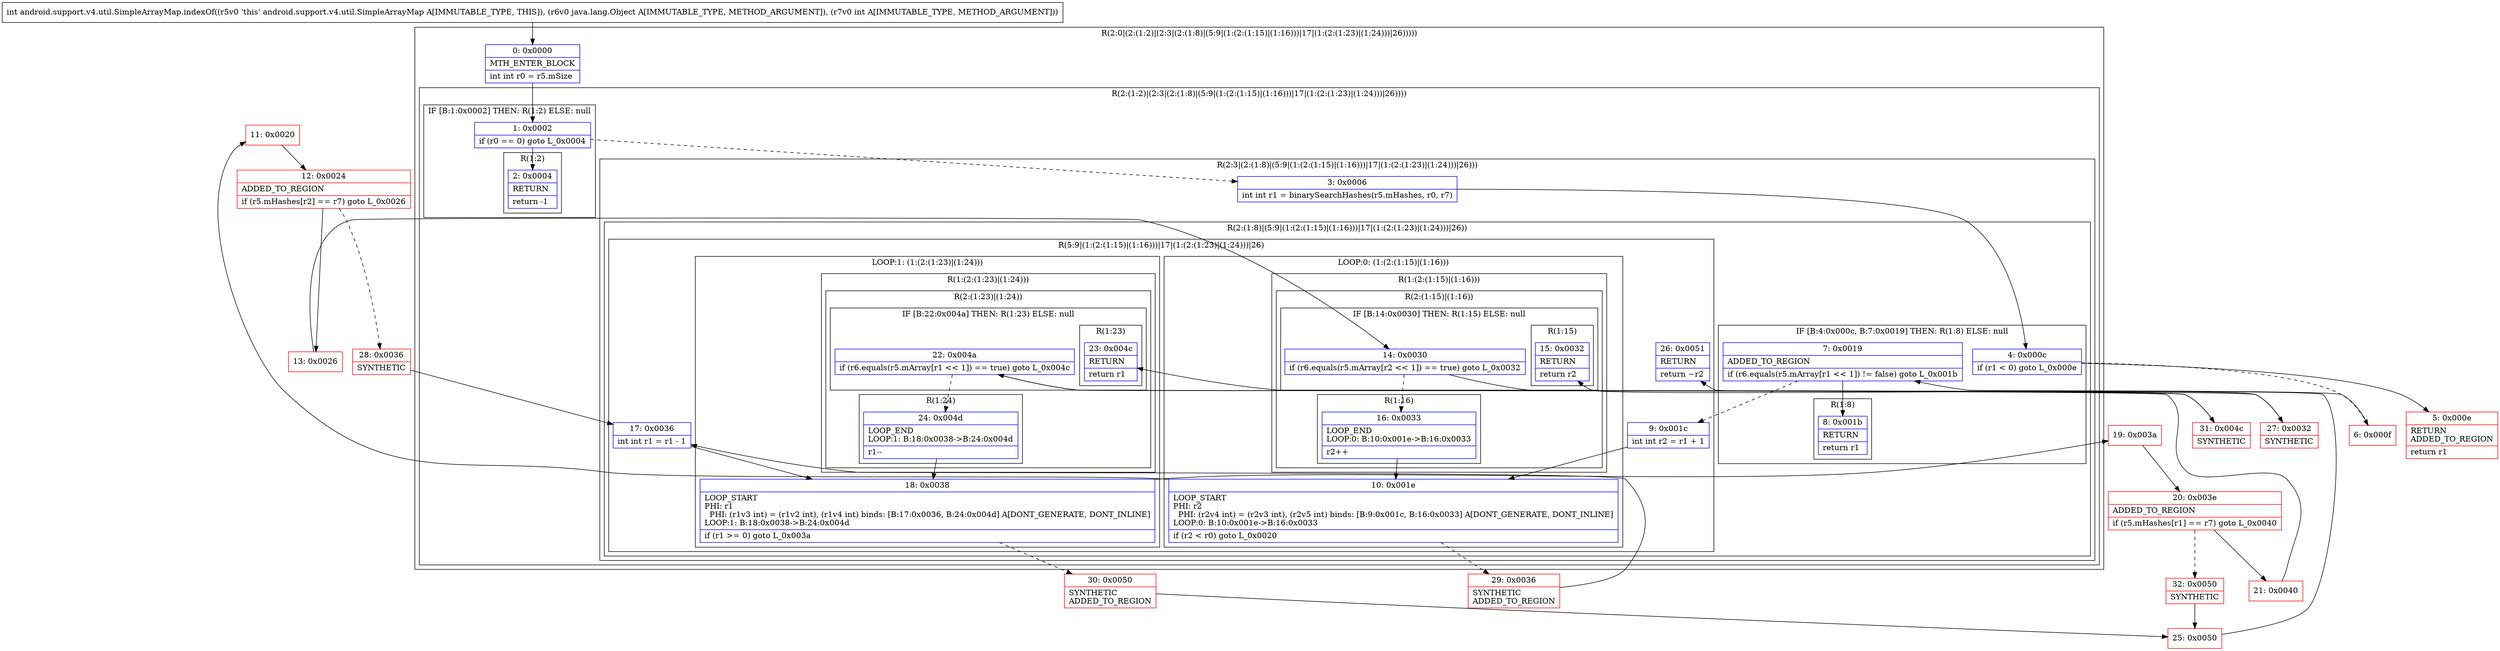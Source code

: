 digraph "CFG forandroid.support.v4.util.SimpleArrayMap.indexOf(Ljava\/lang\/Object;I)I" {
subgraph cluster_Region_496046091 {
label = "R(2:0|(2:(1:2)|(2:3|(2:(1:8)|(5:9|(1:(2:(1:15)|(1:16)))|17|(1:(2:(1:23)|(1:24)))|26)))))";
node [shape=record,color=blue];
Node_0 [shape=record,label="{0\:\ 0x0000|MTH_ENTER_BLOCK\l|int int r0 = r5.mSize\l}"];
subgraph cluster_Region_9928324 {
label = "R(2:(1:2)|(2:3|(2:(1:8)|(5:9|(1:(2:(1:15)|(1:16)))|17|(1:(2:(1:23)|(1:24)))|26))))";
node [shape=record,color=blue];
subgraph cluster_IfRegion_2112066978 {
label = "IF [B:1:0x0002] THEN: R(1:2) ELSE: null";
node [shape=record,color=blue];
Node_1 [shape=record,label="{1\:\ 0x0002|if (r0 == 0) goto L_0x0004\l}"];
subgraph cluster_Region_665514842 {
label = "R(1:2)";
node [shape=record,color=blue];
Node_2 [shape=record,label="{2\:\ 0x0004|RETURN\l|return \-1\l}"];
}
}
subgraph cluster_Region_1756941329 {
label = "R(2:3|(2:(1:8)|(5:9|(1:(2:(1:15)|(1:16)))|17|(1:(2:(1:23)|(1:24)))|26)))";
node [shape=record,color=blue];
Node_3 [shape=record,label="{3\:\ 0x0006|int int r1 = binarySearchHashes(r5.mHashes, r0, r7)\l}"];
subgraph cluster_Region_244826777 {
label = "R(2:(1:8)|(5:9|(1:(2:(1:15)|(1:16)))|17|(1:(2:(1:23)|(1:24)))|26))";
node [shape=record,color=blue];
subgraph cluster_IfRegion_1843306680 {
label = "IF [B:4:0x000c, B:7:0x0019] THEN: R(1:8) ELSE: null";
node [shape=record,color=blue];
Node_4 [shape=record,label="{4\:\ 0x000c|if (r1 \< 0) goto L_0x000e\l}"];
Node_7 [shape=record,label="{7\:\ 0x0019|ADDED_TO_REGION\l|if (r6.equals(r5.mArray[r1 \<\< 1]) != false) goto L_0x001b\l}"];
subgraph cluster_Region_208758308 {
label = "R(1:8)";
node [shape=record,color=blue];
Node_8 [shape=record,label="{8\:\ 0x001b|RETURN\l|return r1\l}"];
}
}
subgraph cluster_Region_570944511 {
label = "R(5:9|(1:(2:(1:15)|(1:16)))|17|(1:(2:(1:23)|(1:24)))|26)";
node [shape=record,color=blue];
Node_9 [shape=record,label="{9\:\ 0x001c|int int r2 = r1 + 1\l}"];
subgraph cluster_LoopRegion_2027615968 {
label = "LOOP:0: (1:(2:(1:15)|(1:16)))";
node [shape=record,color=blue];
Node_10 [shape=record,label="{10\:\ 0x001e|LOOP_START\lPHI: r2 \l  PHI: (r2v4 int) = (r2v3 int), (r2v5 int) binds: [B:9:0x001c, B:16:0x0033] A[DONT_GENERATE, DONT_INLINE]\lLOOP:0: B:10:0x001e\-\>B:16:0x0033\l|if (r2 \< r0) goto L_0x0020\l}"];
subgraph cluster_Region_1201258690 {
label = "R(1:(2:(1:15)|(1:16)))";
node [shape=record,color=blue];
subgraph cluster_Region_2093082091 {
label = "R(2:(1:15)|(1:16))";
node [shape=record,color=blue];
subgraph cluster_IfRegion_361160393 {
label = "IF [B:14:0x0030] THEN: R(1:15) ELSE: null";
node [shape=record,color=blue];
Node_14 [shape=record,label="{14\:\ 0x0030|if (r6.equals(r5.mArray[r2 \<\< 1]) == true) goto L_0x0032\l}"];
subgraph cluster_Region_314694171 {
label = "R(1:15)";
node [shape=record,color=blue];
Node_15 [shape=record,label="{15\:\ 0x0032|RETURN\l|return r2\l}"];
}
}
subgraph cluster_Region_231044265 {
label = "R(1:16)";
node [shape=record,color=blue];
Node_16 [shape=record,label="{16\:\ 0x0033|LOOP_END\lLOOP:0: B:10:0x001e\-\>B:16:0x0033\l|r2++\l}"];
}
}
}
}
Node_17 [shape=record,label="{17\:\ 0x0036|int int r1 = r1 \- 1\l}"];
subgraph cluster_LoopRegion_692244170 {
label = "LOOP:1: (1:(2:(1:23)|(1:24)))";
node [shape=record,color=blue];
Node_18 [shape=record,label="{18\:\ 0x0038|LOOP_START\lPHI: r1 \l  PHI: (r1v3 int) = (r1v2 int), (r1v4 int) binds: [B:17:0x0036, B:24:0x004d] A[DONT_GENERATE, DONT_INLINE]\lLOOP:1: B:18:0x0038\-\>B:24:0x004d\l|if (r1 \>= 0) goto L_0x003a\l}"];
subgraph cluster_Region_201451786 {
label = "R(1:(2:(1:23)|(1:24)))";
node [shape=record,color=blue];
subgraph cluster_Region_1009934617 {
label = "R(2:(1:23)|(1:24))";
node [shape=record,color=blue];
subgraph cluster_IfRegion_168902077 {
label = "IF [B:22:0x004a] THEN: R(1:23) ELSE: null";
node [shape=record,color=blue];
Node_22 [shape=record,label="{22\:\ 0x004a|if (r6.equals(r5.mArray[r1 \<\< 1]) == true) goto L_0x004c\l}"];
subgraph cluster_Region_370950118 {
label = "R(1:23)";
node [shape=record,color=blue];
Node_23 [shape=record,label="{23\:\ 0x004c|RETURN\l|return r1\l}"];
}
}
subgraph cluster_Region_260346799 {
label = "R(1:24)";
node [shape=record,color=blue];
Node_24 [shape=record,label="{24\:\ 0x004d|LOOP_END\lLOOP:1: B:18:0x0038\-\>B:24:0x004d\l|r1\-\-\l}"];
}
}
}
}
Node_26 [shape=record,label="{26\:\ 0x0051|RETURN\l|return ~r2\l}"];
}
}
}
}
}
Node_5 [shape=record,color=red,label="{5\:\ 0x000e|RETURN\lADDED_TO_REGION\l|return r1\l}"];
Node_6 [shape=record,color=red,label="{6\:\ 0x000f}"];
Node_11 [shape=record,color=red,label="{11\:\ 0x0020}"];
Node_12 [shape=record,color=red,label="{12\:\ 0x0024|ADDED_TO_REGION\l|if (r5.mHashes[r2] == r7) goto L_0x0026\l}"];
Node_13 [shape=record,color=red,label="{13\:\ 0x0026}"];
Node_19 [shape=record,color=red,label="{19\:\ 0x003a}"];
Node_20 [shape=record,color=red,label="{20\:\ 0x003e|ADDED_TO_REGION\l|if (r5.mHashes[r1] == r7) goto L_0x0040\l}"];
Node_21 [shape=record,color=red,label="{21\:\ 0x0040}"];
Node_25 [shape=record,color=red,label="{25\:\ 0x0050}"];
Node_27 [shape=record,color=red,label="{27\:\ 0x0032|SYNTHETIC\l}"];
Node_28 [shape=record,color=red,label="{28\:\ 0x0036|SYNTHETIC\l}"];
Node_29 [shape=record,color=red,label="{29\:\ 0x0036|SYNTHETIC\lADDED_TO_REGION\l}"];
Node_30 [shape=record,color=red,label="{30\:\ 0x0050|SYNTHETIC\lADDED_TO_REGION\l}"];
Node_31 [shape=record,color=red,label="{31\:\ 0x004c|SYNTHETIC\l}"];
Node_32 [shape=record,color=red,label="{32\:\ 0x0050|SYNTHETIC\l}"];
MethodNode[shape=record,label="{int android.support.v4.util.SimpleArrayMap.indexOf((r5v0 'this' android.support.v4.util.SimpleArrayMap A[IMMUTABLE_TYPE, THIS]), (r6v0 java.lang.Object A[IMMUTABLE_TYPE, METHOD_ARGUMENT]), (r7v0 int A[IMMUTABLE_TYPE, METHOD_ARGUMENT])) }"];
MethodNode -> Node_0;
Node_0 -> Node_1;
Node_1 -> Node_2;
Node_1 -> Node_3[style=dashed];
Node_3 -> Node_4;
Node_4 -> Node_5;
Node_4 -> Node_6[style=dashed];
Node_7 -> Node_8;
Node_7 -> Node_9[style=dashed];
Node_9 -> Node_10;
Node_10 -> Node_11;
Node_10 -> Node_29[style=dashed];
Node_14 -> Node_16[style=dashed];
Node_14 -> Node_27;
Node_16 -> Node_10;
Node_17 -> Node_18;
Node_18 -> Node_19;
Node_18 -> Node_30[style=dashed];
Node_22 -> Node_24[style=dashed];
Node_22 -> Node_31;
Node_24 -> Node_18;
Node_6 -> Node_7;
Node_11 -> Node_12;
Node_12 -> Node_13;
Node_12 -> Node_28[style=dashed];
Node_13 -> Node_14;
Node_19 -> Node_20;
Node_20 -> Node_21;
Node_20 -> Node_32[style=dashed];
Node_21 -> Node_22;
Node_25 -> Node_26;
Node_27 -> Node_15;
Node_28 -> Node_17;
Node_29 -> Node_17;
Node_30 -> Node_25;
Node_31 -> Node_23;
Node_32 -> Node_25;
}

